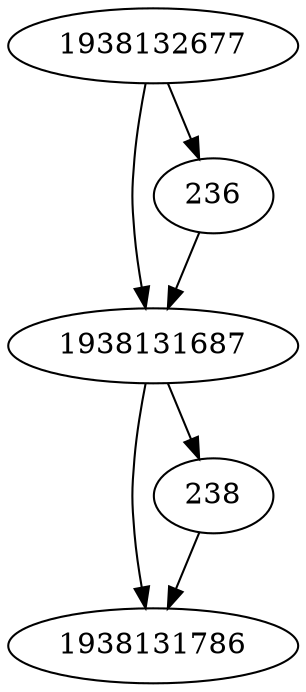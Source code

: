 strict digraph  {
1938132677;
1938131687;
1938131786;
236;
238;
1938132677 -> 1938131687;
1938132677 -> 236;
1938131687 -> 1938131786;
1938131687 -> 238;
236 -> 1938131687;
238 -> 1938131786;
}
